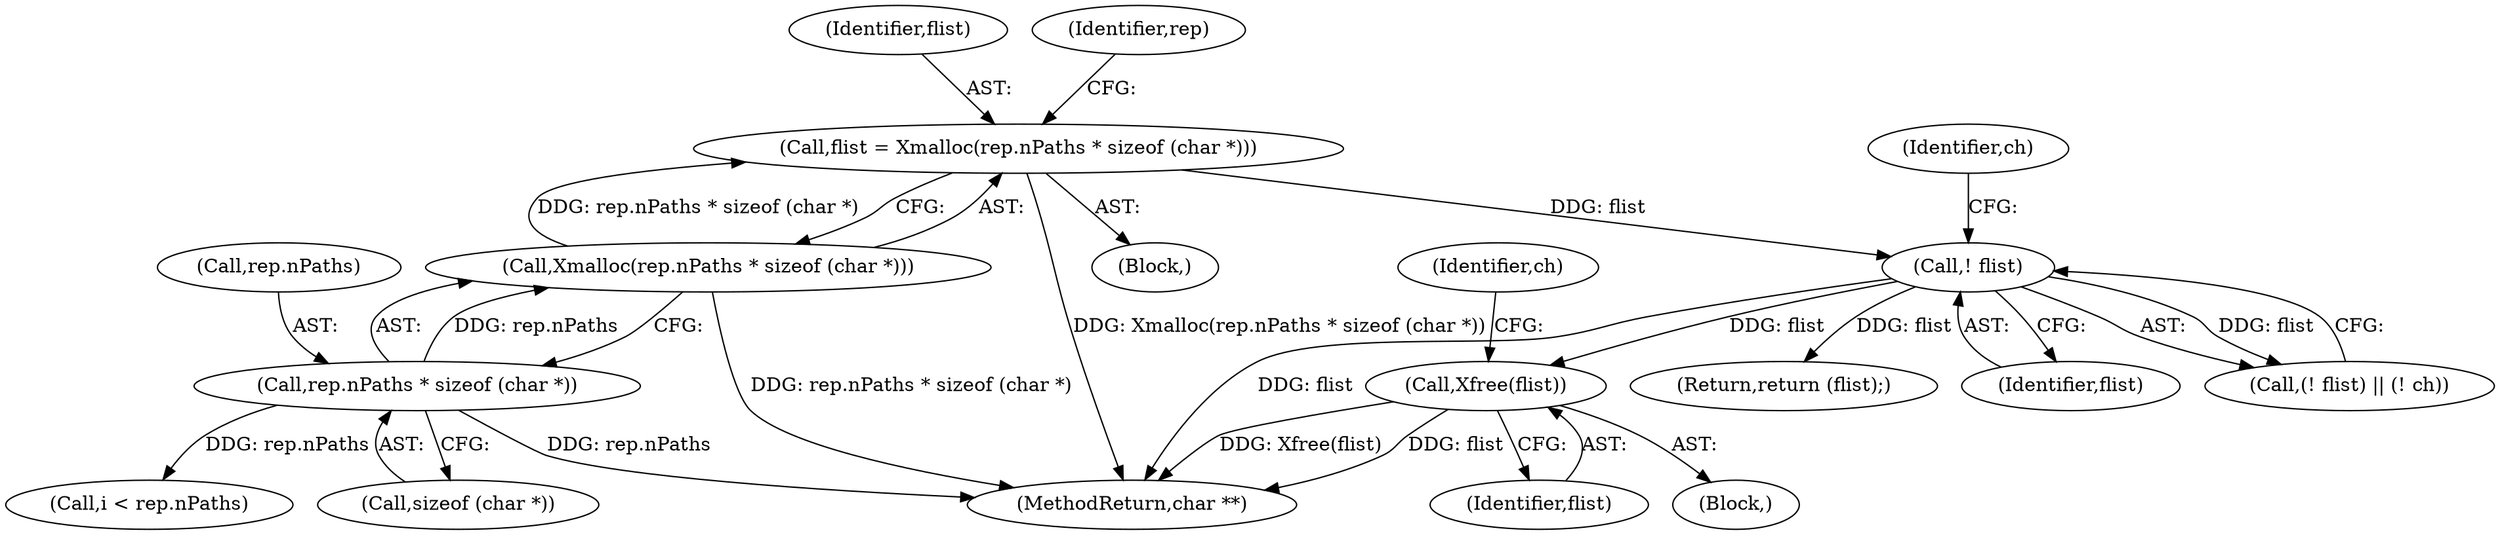 digraph "0_libx11_b469da1430cdcee06e31c6251b83aede072a1ff0_0@API" {
"1000191" [label="(Call,Xfree(flist))"];
"1000186" [label="(Call,! flist)"];
"1000151" [label="(Call,flist = Xmalloc(rep.nPaths * sizeof (char *)))"];
"1000153" [label="(Call,Xmalloc(rep.nPaths * sizeof (char *)))"];
"1000154" [label="(Call,rep.nPaths * sizeof (char *))"];
"1000154" [label="(Call,rep.nPaths * sizeof (char *))"];
"1000153" [label="(Call,Xmalloc(rep.nPaths * sizeof (char *)))"];
"1000155" [label="(Call,rep.nPaths)"];
"1000274" [label="(Return,return (flist);)"];
"1000192" [label="(Identifier,flist)"];
"1000152" [label="(Identifier,flist)"];
"1000276" [label="(MethodReturn,char **)"];
"1000187" [label="(Identifier,flist)"];
"1000224" [label="(Call,i < rep.nPaths)"];
"1000189" [label="(Identifier,ch)"];
"1000150" [label="(Block,)"];
"1000190" [label="(Block,)"];
"1000163" [label="(Identifier,rep)"];
"1000186" [label="(Call,! flist)"];
"1000185" [label="(Call,(! flist) || (! ch))"];
"1000151" [label="(Call,flist = Xmalloc(rep.nPaths * sizeof (char *)))"];
"1000191" [label="(Call,Xfree(flist))"];
"1000158" [label="(Call,sizeof (char *))"];
"1000194" [label="(Identifier,ch)"];
"1000191" -> "1000190"  [label="AST: "];
"1000191" -> "1000192"  [label="CFG: "];
"1000192" -> "1000191"  [label="AST: "];
"1000194" -> "1000191"  [label="CFG: "];
"1000191" -> "1000276"  [label="DDG: Xfree(flist)"];
"1000191" -> "1000276"  [label="DDG: flist"];
"1000186" -> "1000191"  [label="DDG: flist"];
"1000186" -> "1000185"  [label="AST: "];
"1000186" -> "1000187"  [label="CFG: "];
"1000187" -> "1000186"  [label="AST: "];
"1000189" -> "1000186"  [label="CFG: "];
"1000185" -> "1000186"  [label="CFG: "];
"1000186" -> "1000276"  [label="DDG: flist"];
"1000186" -> "1000185"  [label="DDG: flist"];
"1000151" -> "1000186"  [label="DDG: flist"];
"1000186" -> "1000274"  [label="DDG: flist"];
"1000151" -> "1000150"  [label="AST: "];
"1000151" -> "1000153"  [label="CFG: "];
"1000152" -> "1000151"  [label="AST: "];
"1000153" -> "1000151"  [label="AST: "];
"1000163" -> "1000151"  [label="CFG: "];
"1000151" -> "1000276"  [label="DDG: Xmalloc(rep.nPaths * sizeof (char *))"];
"1000153" -> "1000151"  [label="DDG: rep.nPaths * sizeof (char *)"];
"1000153" -> "1000154"  [label="CFG: "];
"1000154" -> "1000153"  [label="AST: "];
"1000153" -> "1000276"  [label="DDG: rep.nPaths * sizeof (char *)"];
"1000154" -> "1000153"  [label="DDG: rep.nPaths"];
"1000154" -> "1000158"  [label="CFG: "];
"1000155" -> "1000154"  [label="AST: "];
"1000158" -> "1000154"  [label="AST: "];
"1000154" -> "1000276"  [label="DDG: rep.nPaths"];
"1000154" -> "1000224"  [label="DDG: rep.nPaths"];
}
